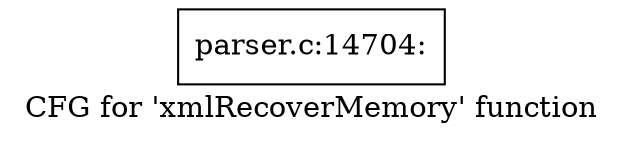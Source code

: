 digraph "CFG for 'xmlRecoverMemory' function" {
	label="CFG for 'xmlRecoverMemory' function";

	Node0x5f6aeb0 [shape=record,label="{parser.c:14704:}"];
}
